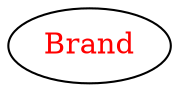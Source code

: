 digraph dependencyGraph {
 concentrate=true;
 ranksep="2.0";
 rankdir="LR"; 
 splines="ortho";
"Brand" [fontcolor="red"];
}